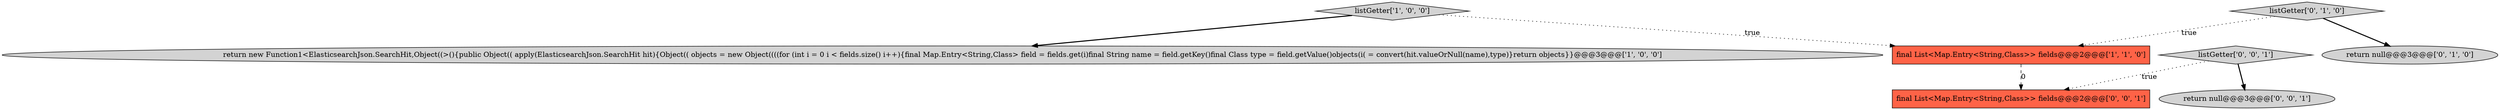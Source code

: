 digraph {
0 [style = filled, label = "return new Function1<ElasticsearchJson.SearchHit,Object((>(){public Object(( apply(ElasticsearchJson.SearchHit hit){Object(( objects = new Object((((for (int i = 0 i < fields.size() i++){final Map.Entry<String,Class> field = fields.get(i)final String name = field.getKey()final Class type = field.getValue()objects(i( = convert(hit.valueOrNull(name),type)}return objects}}@@@3@@@['1', '0', '0']", fillcolor = lightgray, shape = ellipse image = "AAA0AAABBB1BBB"];
5 [style = filled, label = "listGetter['0', '0', '1']", fillcolor = lightgray, shape = diamond image = "AAA0AAABBB3BBB"];
6 [style = filled, label = "return null@@@3@@@['0', '0', '1']", fillcolor = lightgray, shape = ellipse image = "AAA0AAABBB3BBB"];
1 [style = filled, label = "final List<Map.Entry<String,Class>> fields@@@2@@@['1', '1', '0']", fillcolor = tomato, shape = box image = "AAA0AAABBB1BBB"];
2 [style = filled, label = "listGetter['1', '0', '0']", fillcolor = lightgray, shape = diamond image = "AAA0AAABBB1BBB"];
4 [style = filled, label = "listGetter['0', '1', '0']", fillcolor = lightgray, shape = diamond image = "AAA0AAABBB2BBB"];
7 [style = filled, label = "final List<Map.Entry<String,Class>> fields@@@2@@@['0', '0', '1']", fillcolor = tomato, shape = box image = "AAA0AAABBB3BBB"];
3 [style = filled, label = "return null@@@3@@@['0', '1', '0']", fillcolor = lightgray, shape = ellipse image = "AAA0AAABBB2BBB"];
2->1 [style = dotted, label="true"];
1->7 [style = dashed, label="0"];
2->0 [style = bold, label=""];
5->7 [style = dotted, label="true"];
4->1 [style = dotted, label="true"];
4->3 [style = bold, label=""];
5->6 [style = bold, label=""];
}
